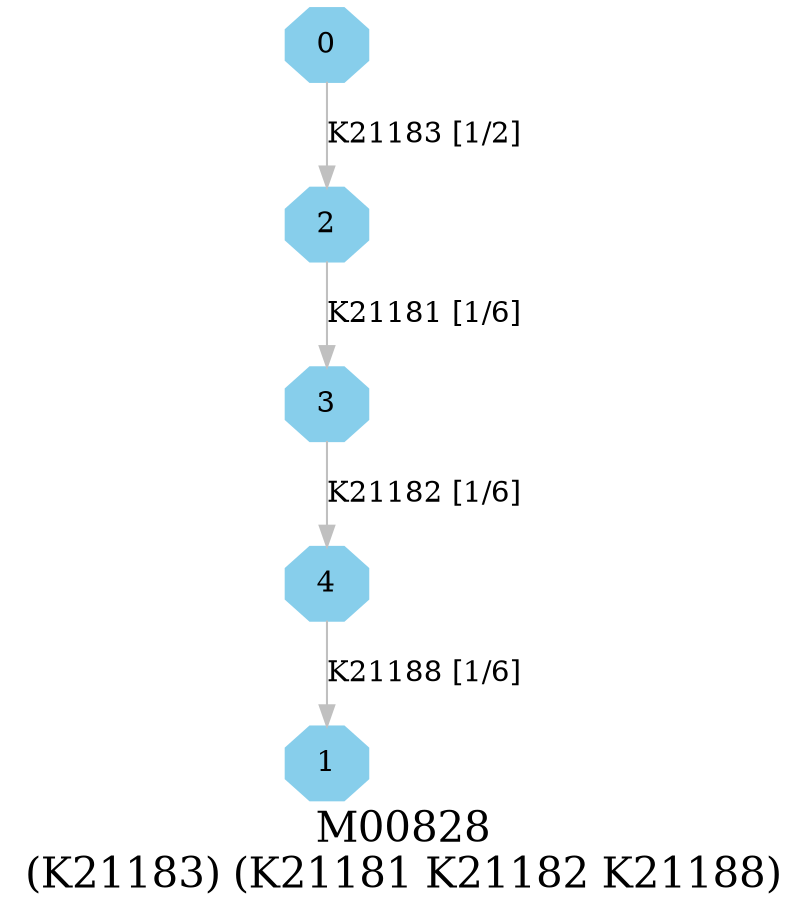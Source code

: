 digraph G {
graph [label="M00828
(K21183) (K21181 K21182 K21188)",fontsize=20];
node [shape=box,style=filled];
edge [len=3,color=grey];
{node [width=.3,height=.3,shape=octagon,style=filled,color=skyblue] 0 1 2 3 4 }
0 -> 2 [label="K21183 [1/2]"];
2 -> 3 [label="K21181 [1/6]"];
3 -> 4 [label="K21182 [1/6]"];
4 -> 1 [label="K21188 [1/6]"];
}